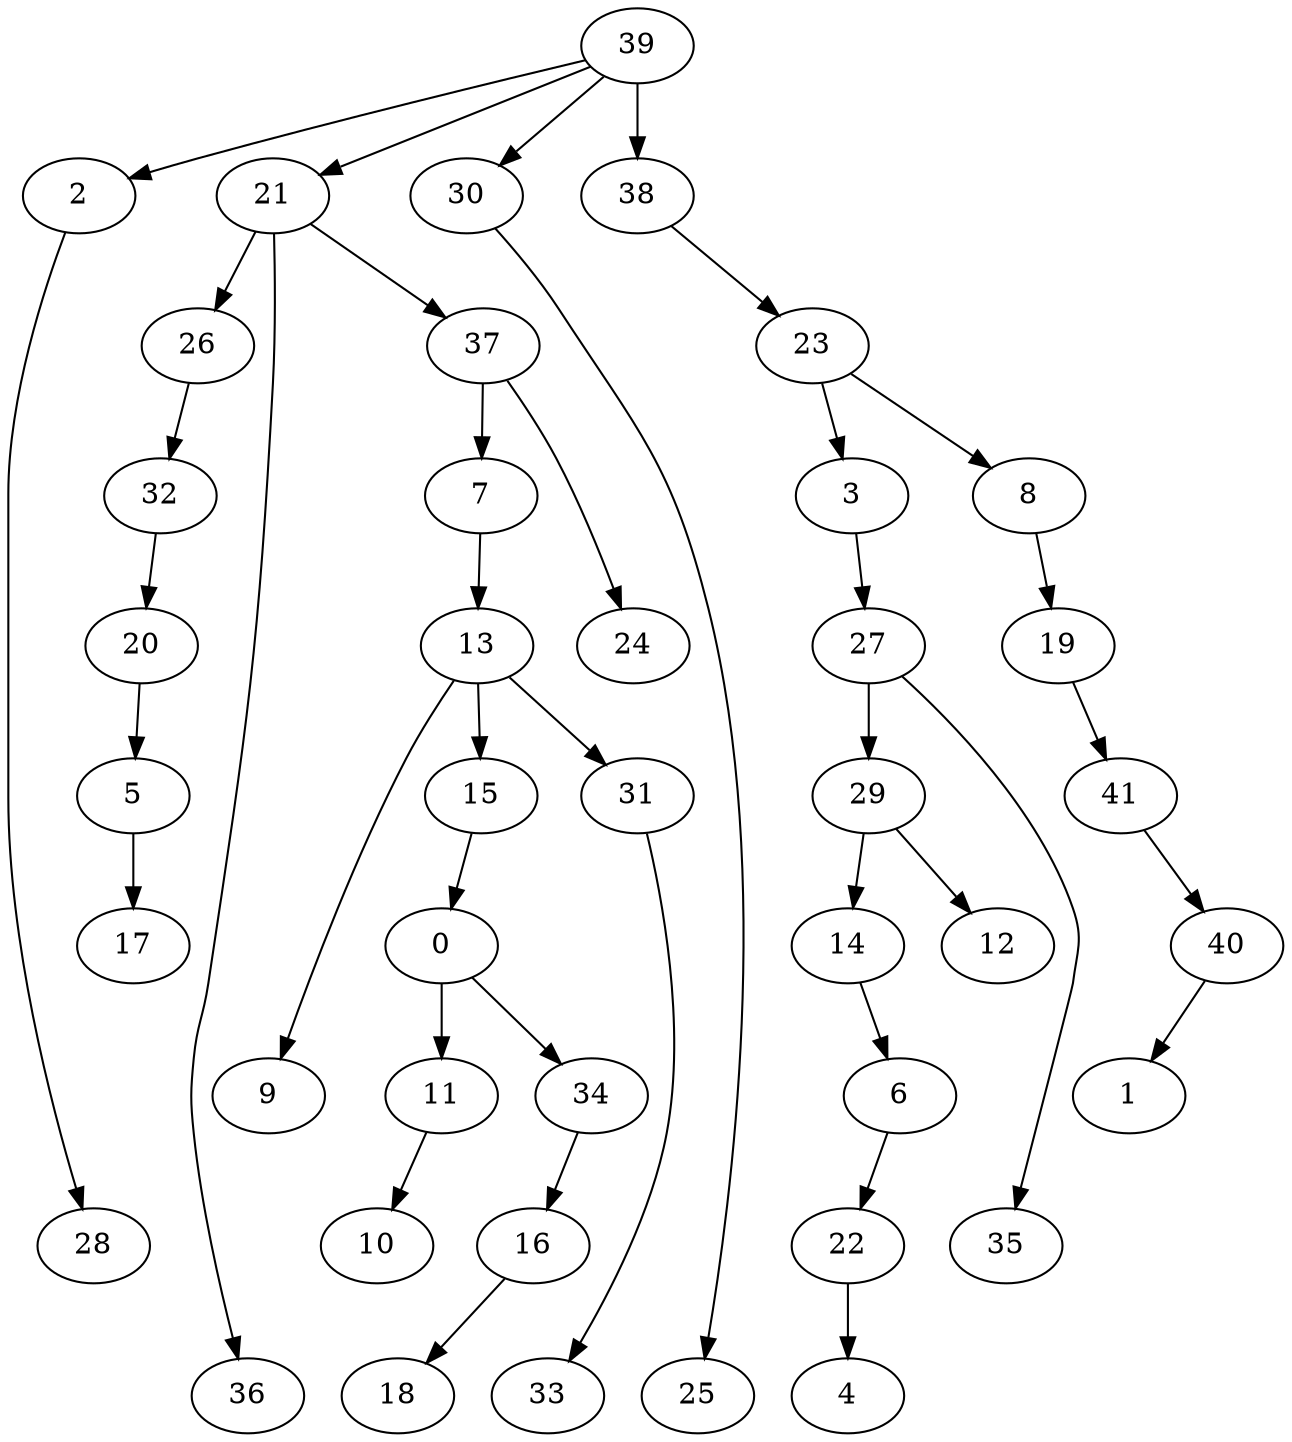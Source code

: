 digraph G {
    0;
    11;
    34;
    10;
    16;
    2;
    28;
    3;
    27;
    29;
    35;
    5;
    17;
    6;
    22;
    4;
    7;
    13;
    9;
    15;
    31;
    8;
    19;
    41;
    33;
    14;
    18;
    40;
    20;
    21;
    26;
    36;
    37;
    32;
    24;
    23;
    12;
    30;
    25;
    38;
    39;
    1;
    0 -> 11 [weight=1];
    0 -> 34 [weight=0];
    11 -> 10 [weight=0];
    34 -> 16 [weight=0];
    16 -> 18 [weight=0];
    2 -> 28 [weight=0];
    3 -> 27 [weight=0];
    27 -> 29 [weight=1];
    27 -> 35 [weight=0];
    29 -> 12 [weight=0];
    29 -> 14 [weight=0];
    5 -> 17 [weight=0];
    6 -> 22 [weight=0];
    22 -> 4 [weight=0];
    7 -> 13 [weight=0];
    13 -> 9 [weight=0];
    13 -> 15 [weight=0];
    13 -> 31 [weight=0];
    15 -> 0 [weight=0];
    31 -> 33 [weight=0];
    8 -> 19 [weight=0];
    19 -> 41 [weight=0];
    41 -> 40 [weight=0];
    14 -> 6 [weight=0];
    40 -> 1 [weight=0];
    20 -> 5 [weight=0];
    21 -> 26 [weight=0];
    21 -> 36 [weight=0];
    21 -> 37 [weight=0];
    26 -> 32 [weight=0];
    37 -> 7 [weight=0];
    37 -> 24 [weight=0];
    32 -> 20 [weight=0];
    23 -> 3 [weight=0];
    23 -> 8 [weight=0];
    30 -> 25 [weight=0];
    38 -> 23 [weight=0];
    39 -> 2 [weight=0];
    39 -> 21 [weight=0];
    39 -> 30 [weight=0];
    39 -> 38 [weight=2];
}
